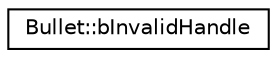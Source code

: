 digraph "Graphical Class Hierarchy"
{
  edge [fontname="Helvetica",fontsize="10",labelfontname="Helvetica",labelfontsize="10"];
  node [fontname="Helvetica",fontsize="10",shape=record];
  rankdir="LR";
  Node1 [label="Bullet::bInvalidHandle",height=0.2,width=0.4,color="black", fillcolor="white", style="filled",URL="$struct_bullet_1_1b_invalid_handle.html"];
}
